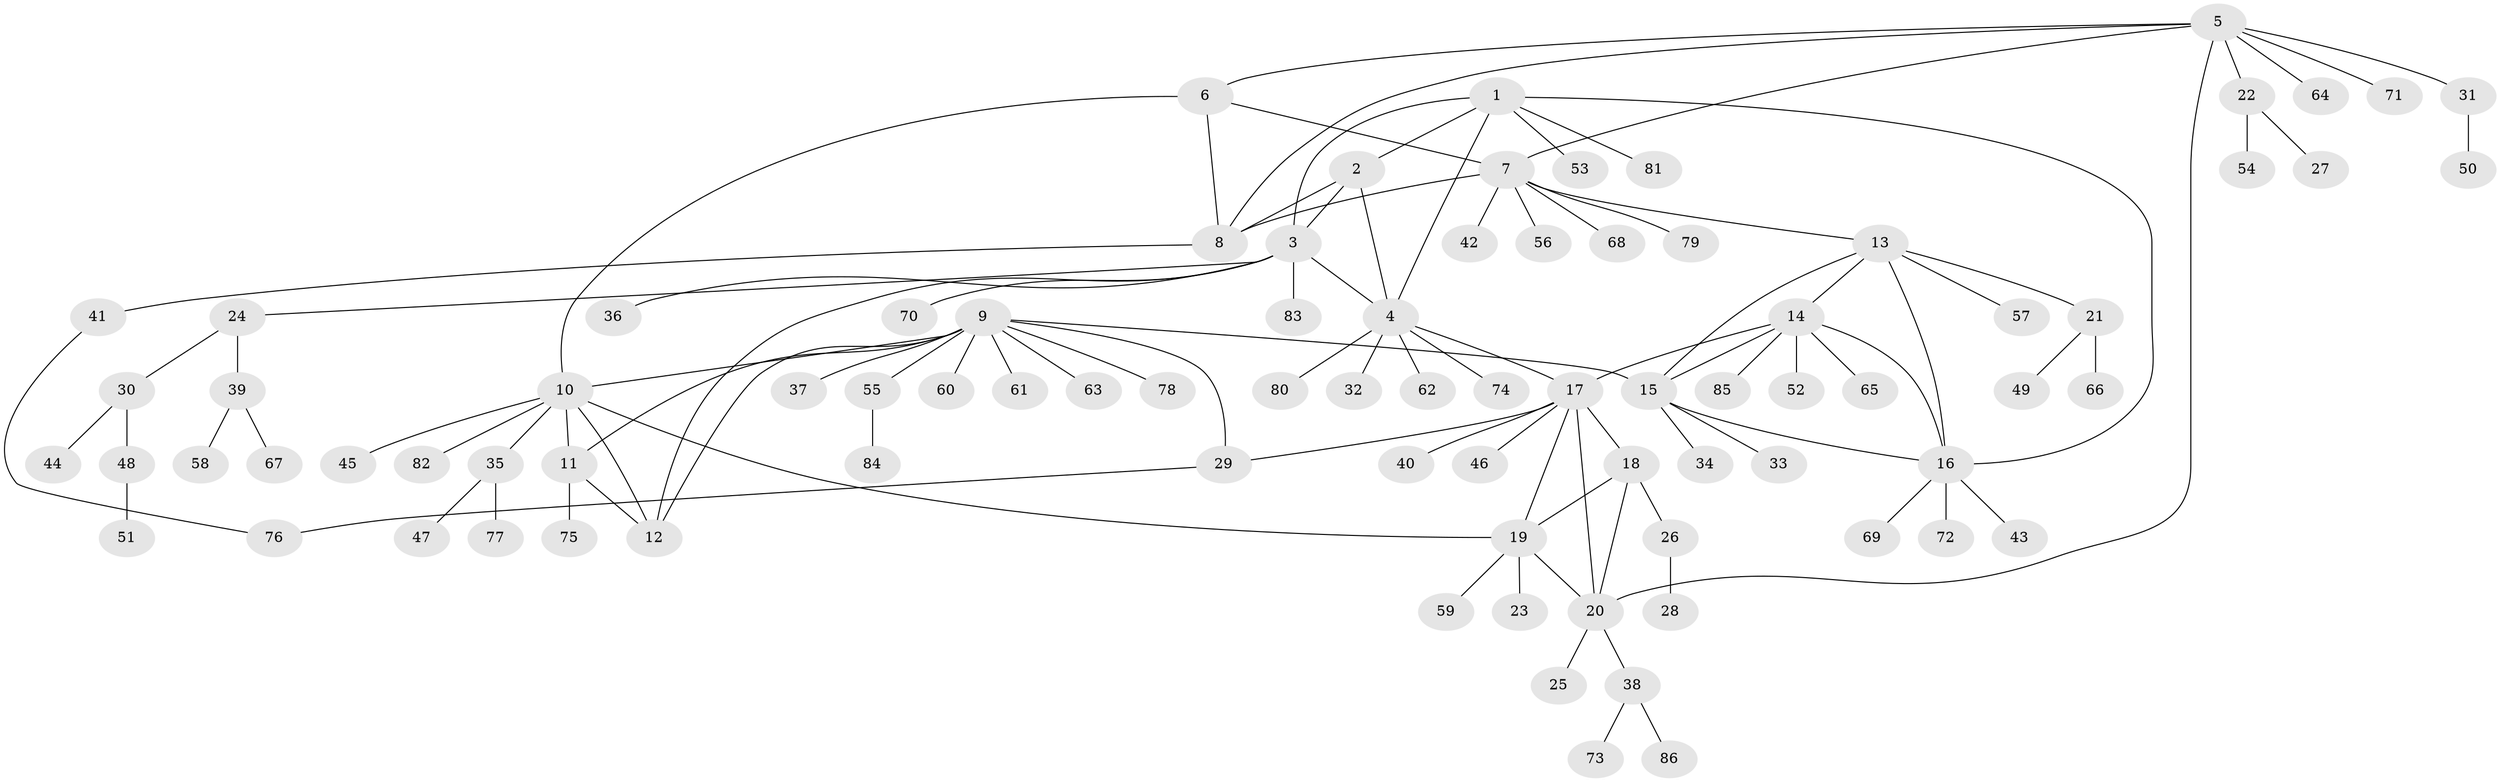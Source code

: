 // coarse degree distribution, {5: 0.04838709677419355, 6: 0.06451612903225806, 9: 0.03225806451612903, 7: 0.016129032258064516, 12: 0.016129032258064516, 3: 0.04838709677419355, 4: 0.03225806451612903, 10: 0.016129032258064516, 2: 0.12903225806451613, 1: 0.5967741935483871}
// Generated by graph-tools (version 1.1) at 2025/42/03/06/25 10:42:06]
// undirected, 86 vertices, 108 edges
graph export_dot {
graph [start="1"]
  node [color=gray90,style=filled];
  1;
  2;
  3;
  4;
  5;
  6;
  7;
  8;
  9;
  10;
  11;
  12;
  13;
  14;
  15;
  16;
  17;
  18;
  19;
  20;
  21;
  22;
  23;
  24;
  25;
  26;
  27;
  28;
  29;
  30;
  31;
  32;
  33;
  34;
  35;
  36;
  37;
  38;
  39;
  40;
  41;
  42;
  43;
  44;
  45;
  46;
  47;
  48;
  49;
  50;
  51;
  52;
  53;
  54;
  55;
  56;
  57;
  58;
  59;
  60;
  61;
  62;
  63;
  64;
  65;
  66;
  67;
  68;
  69;
  70;
  71;
  72;
  73;
  74;
  75;
  76;
  77;
  78;
  79;
  80;
  81;
  82;
  83;
  84;
  85;
  86;
  1 -- 2;
  1 -- 3;
  1 -- 4;
  1 -- 16;
  1 -- 53;
  1 -- 81;
  2 -- 3;
  2 -- 4;
  2 -- 8;
  3 -- 4;
  3 -- 12;
  3 -- 24;
  3 -- 36;
  3 -- 70;
  3 -- 83;
  4 -- 17;
  4 -- 32;
  4 -- 62;
  4 -- 74;
  4 -- 80;
  5 -- 6;
  5 -- 7;
  5 -- 8;
  5 -- 20;
  5 -- 22;
  5 -- 31;
  5 -- 64;
  5 -- 71;
  6 -- 7;
  6 -- 8;
  6 -- 10;
  7 -- 8;
  7 -- 13;
  7 -- 42;
  7 -- 56;
  7 -- 68;
  7 -- 79;
  8 -- 41;
  9 -- 10;
  9 -- 11;
  9 -- 12;
  9 -- 15;
  9 -- 29;
  9 -- 37;
  9 -- 55;
  9 -- 60;
  9 -- 61;
  9 -- 63;
  9 -- 78;
  10 -- 11;
  10 -- 12;
  10 -- 19;
  10 -- 35;
  10 -- 45;
  10 -- 82;
  11 -- 12;
  11 -- 75;
  13 -- 14;
  13 -- 15;
  13 -- 16;
  13 -- 21;
  13 -- 57;
  14 -- 15;
  14 -- 16;
  14 -- 17;
  14 -- 52;
  14 -- 65;
  14 -- 85;
  15 -- 16;
  15 -- 33;
  15 -- 34;
  16 -- 43;
  16 -- 69;
  16 -- 72;
  17 -- 18;
  17 -- 19;
  17 -- 20;
  17 -- 29;
  17 -- 40;
  17 -- 46;
  18 -- 19;
  18 -- 20;
  18 -- 26;
  19 -- 20;
  19 -- 23;
  19 -- 59;
  20 -- 25;
  20 -- 38;
  21 -- 49;
  21 -- 66;
  22 -- 27;
  22 -- 54;
  24 -- 30;
  24 -- 39;
  26 -- 28;
  29 -- 76;
  30 -- 44;
  30 -- 48;
  31 -- 50;
  35 -- 47;
  35 -- 77;
  38 -- 73;
  38 -- 86;
  39 -- 58;
  39 -- 67;
  41 -- 76;
  48 -- 51;
  55 -- 84;
}
